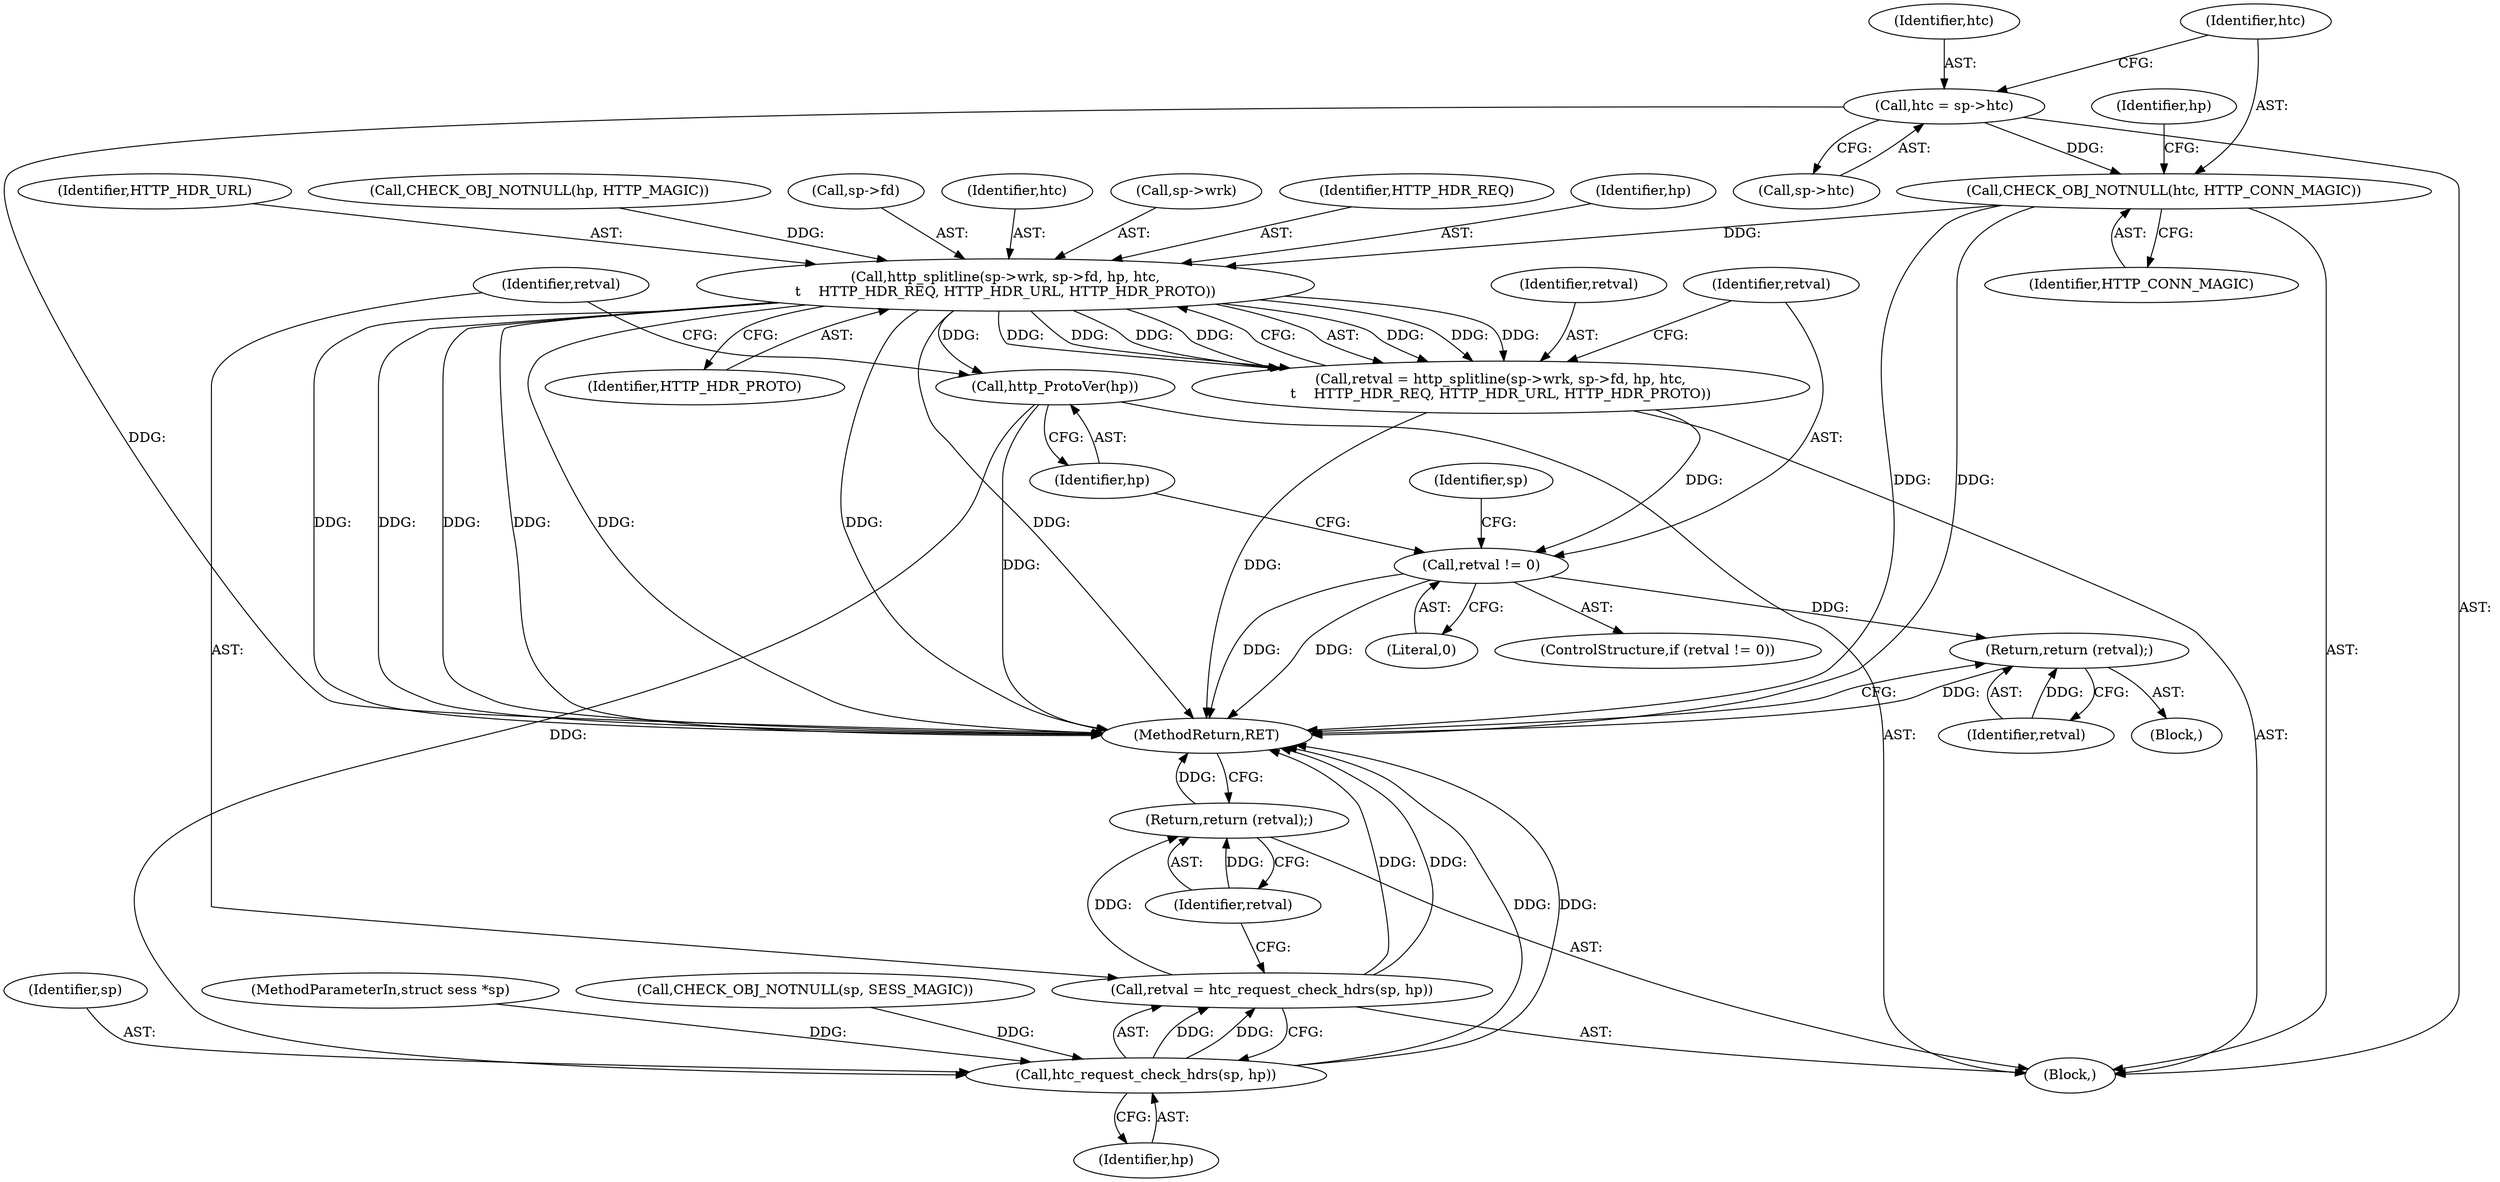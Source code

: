 digraph "0_Varnish-Cache_29870c8fe95e4e8a672f6f28c5fbe692bea09e9c_0@pointer" {
"1000109" [label="(Call,htc = sp->htc)"];
"1000114" [label="(Call,CHECK_OBJ_NOTNULL(htc, HTTP_CONN_MAGIC))"];
"1000132" [label="(Call,http_splitline(sp->wrk, sp->fd, hp, htc,\n\t    HTTP_HDR_REQ, HTTP_HDR_URL, HTTP_HDR_PROTO))"];
"1000130" [label="(Call,retval = http_splitline(sp->wrk, sp->fd, hp, htc,\n\t    HTTP_HDR_REQ, HTTP_HDR_URL, HTTP_HDR_PROTO))"];
"1000145" [label="(Call,retval != 0)"];
"1000155" [label="(Return,return (retval);)"];
"1000157" [label="(Call,http_ProtoVer(hp))"];
"1000161" [label="(Call,htc_request_check_hdrs(sp, hp))"];
"1000159" [label="(Call,retval = htc_request_check_hdrs(sp, hp))"];
"1000164" [label="(Return,return (retval);)"];
"1000166" [label="(MethodReturn,RET)"];
"1000160" [label="(Identifier,retval)"];
"1000157" [label="(Call,http_ProtoVer(hp))"];
"1000150" [label="(Identifier,sp)"];
"1000116" [label="(Identifier,HTTP_CONN_MAGIC)"];
"1000146" [label="(Identifier,retval)"];
"1000111" [label="(Call,sp->htc)"];
"1000158" [label="(Identifier,hp)"];
"1000156" [label="(Identifier,retval)"];
"1000163" [label="(Identifier,hp)"];
"1000161" [label="(Call,htc_request_check_hdrs(sp, hp))"];
"1000115" [label="(Identifier,htc)"];
"1000142" [label="(Identifier,HTTP_HDR_URL)"];
"1000132" [label="(Call,http_splitline(sp->wrk, sp->fd, hp, htc,\n\t    HTTP_HDR_REQ, HTTP_HDR_URL, HTTP_HDR_PROTO))"];
"1000155" [label="(Return,return (retval);)"];
"1000162" [label="(Identifier,sp)"];
"1000122" [label="(Call,CHECK_OBJ_NOTNULL(hp, HTTP_MAGIC))"];
"1000130" [label="(Call,retval = http_splitline(sp->wrk, sp->fd, hp, htc,\n\t    HTTP_HDR_REQ, HTTP_HDR_URL, HTTP_HDR_PROTO))"];
"1000148" [label="(Block,)"];
"1000109" [label="(Call,htc = sp->htc)"];
"1000136" [label="(Call,sp->fd)"];
"1000165" [label="(Identifier,retval)"];
"1000143" [label="(Identifier,HTTP_HDR_PROTO)"];
"1000140" [label="(Identifier,htc)"];
"1000159" [label="(Call,retval = htc_request_check_hdrs(sp, hp))"];
"1000131" [label="(Identifier,retval)"];
"1000133" [label="(Call,sp->wrk)"];
"1000110" [label="(Identifier,htc)"];
"1000102" [label="(Block,)"];
"1000164" [label="(Return,return (retval);)"];
"1000141" [label="(Identifier,HTTP_HDR_REQ)"];
"1000114" [label="(Call,CHECK_OBJ_NOTNULL(htc, HTTP_CONN_MAGIC))"];
"1000147" [label="(Literal,0)"];
"1000145" [label="(Call,retval != 0)"];
"1000101" [label="(MethodParameterIn,struct sess *sp)"];
"1000139" [label="(Identifier,hp)"];
"1000106" [label="(Call,CHECK_OBJ_NOTNULL(sp, SESS_MAGIC))"];
"1000118" [label="(Identifier,hp)"];
"1000144" [label="(ControlStructure,if (retval != 0))"];
"1000109" -> "1000102"  [label="AST: "];
"1000109" -> "1000111"  [label="CFG: "];
"1000110" -> "1000109"  [label="AST: "];
"1000111" -> "1000109"  [label="AST: "];
"1000115" -> "1000109"  [label="CFG: "];
"1000109" -> "1000166"  [label="DDG: "];
"1000109" -> "1000114"  [label="DDG: "];
"1000114" -> "1000102"  [label="AST: "];
"1000114" -> "1000116"  [label="CFG: "];
"1000115" -> "1000114"  [label="AST: "];
"1000116" -> "1000114"  [label="AST: "];
"1000118" -> "1000114"  [label="CFG: "];
"1000114" -> "1000166"  [label="DDG: "];
"1000114" -> "1000166"  [label="DDG: "];
"1000114" -> "1000132"  [label="DDG: "];
"1000132" -> "1000130"  [label="AST: "];
"1000132" -> "1000143"  [label="CFG: "];
"1000133" -> "1000132"  [label="AST: "];
"1000136" -> "1000132"  [label="AST: "];
"1000139" -> "1000132"  [label="AST: "];
"1000140" -> "1000132"  [label="AST: "];
"1000141" -> "1000132"  [label="AST: "];
"1000142" -> "1000132"  [label="AST: "];
"1000143" -> "1000132"  [label="AST: "];
"1000130" -> "1000132"  [label="CFG: "];
"1000132" -> "1000166"  [label="DDG: "];
"1000132" -> "1000166"  [label="DDG: "];
"1000132" -> "1000166"  [label="DDG: "];
"1000132" -> "1000166"  [label="DDG: "];
"1000132" -> "1000166"  [label="DDG: "];
"1000132" -> "1000166"  [label="DDG: "];
"1000132" -> "1000166"  [label="DDG: "];
"1000132" -> "1000130"  [label="DDG: "];
"1000132" -> "1000130"  [label="DDG: "];
"1000132" -> "1000130"  [label="DDG: "];
"1000132" -> "1000130"  [label="DDG: "];
"1000132" -> "1000130"  [label="DDG: "];
"1000132" -> "1000130"  [label="DDG: "];
"1000132" -> "1000130"  [label="DDG: "];
"1000122" -> "1000132"  [label="DDG: "];
"1000132" -> "1000157"  [label="DDG: "];
"1000130" -> "1000102"  [label="AST: "];
"1000131" -> "1000130"  [label="AST: "];
"1000146" -> "1000130"  [label="CFG: "];
"1000130" -> "1000166"  [label="DDG: "];
"1000130" -> "1000145"  [label="DDG: "];
"1000145" -> "1000144"  [label="AST: "];
"1000145" -> "1000147"  [label="CFG: "];
"1000146" -> "1000145"  [label="AST: "];
"1000147" -> "1000145"  [label="AST: "];
"1000150" -> "1000145"  [label="CFG: "];
"1000158" -> "1000145"  [label="CFG: "];
"1000145" -> "1000166"  [label="DDG: "];
"1000145" -> "1000166"  [label="DDG: "];
"1000145" -> "1000155"  [label="DDG: "];
"1000155" -> "1000148"  [label="AST: "];
"1000155" -> "1000156"  [label="CFG: "];
"1000156" -> "1000155"  [label="AST: "];
"1000166" -> "1000155"  [label="CFG: "];
"1000155" -> "1000166"  [label="DDG: "];
"1000156" -> "1000155"  [label="DDG: "];
"1000157" -> "1000102"  [label="AST: "];
"1000157" -> "1000158"  [label="CFG: "];
"1000158" -> "1000157"  [label="AST: "];
"1000160" -> "1000157"  [label="CFG: "];
"1000157" -> "1000166"  [label="DDG: "];
"1000157" -> "1000161"  [label="DDG: "];
"1000161" -> "1000159"  [label="AST: "];
"1000161" -> "1000163"  [label="CFG: "];
"1000162" -> "1000161"  [label="AST: "];
"1000163" -> "1000161"  [label="AST: "];
"1000159" -> "1000161"  [label="CFG: "];
"1000161" -> "1000166"  [label="DDG: "];
"1000161" -> "1000166"  [label="DDG: "];
"1000161" -> "1000159"  [label="DDG: "];
"1000161" -> "1000159"  [label="DDG: "];
"1000106" -> "1000161"  [label="DDG: "];
"1000101" -> "1000161"  [label="DDG: "];
"1000159" -> "1000102"  [label="AST: "];
"1000160" -> "1000159"  [label="AST: "];
"1000165" -> "1000159"  [label="CFG: "];
"1000159" -> "1000166"  [label="DDG: "];
"1000159" -> "1000166"  [label="DDG: "];
"1000159" -> "1000164"  [label="DDG: "];
"1000164" -> "1000102"  [label="AST: "];
"1000164" -> "1000165"  [label="CFG: "];
"1000165" -> "1000164"  [label="AST: "];
"1000166" -> "1000164"  [label="CFG: "];
"1000164" -> "1000166"  [label="DDG: "];
"1000165" -> "1000164"  [label="DDG: "];
}
